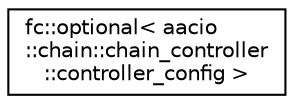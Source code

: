digraph "Graphical Class Hierarchy"
{
  edge [fontname="Helvetica",fontsize="10",labelfontname="Helvetica",labelfontsize="10"];
  node [fontname="Helvetica",fontsize="10",shape=record];
  rankdir="LR";
  Node0 [label="fc::optional\< aacio\l::chain::chain_controller\l::controller_config \>",height=0.2,width=0.4,color="black", fillcolor="white", style="filled",URL="$classfc_1_1optional.html"];
}
